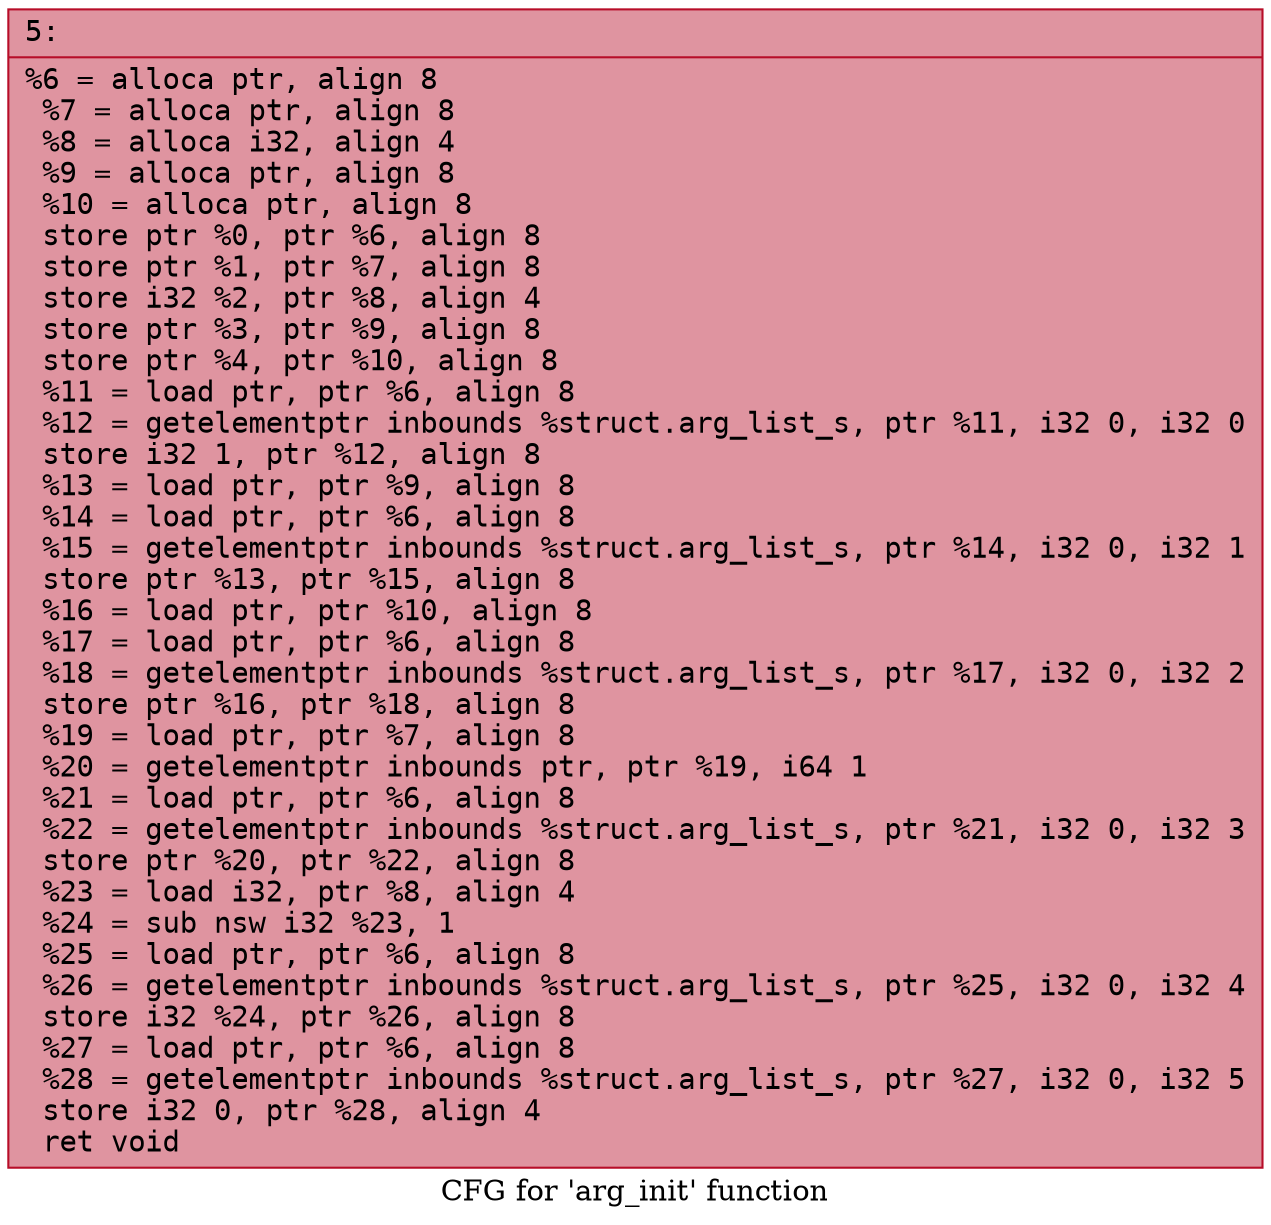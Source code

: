 digraph "CFG for 'arg_init' function" {
	label="CFG for 'arg_init' function";

	Node0x600000855d10 [shape=record,color="#b70d28ff", style=filled, fillcolor="#b70d2870" fontname="Courier",label="{5:\l|  %6 = alloca ptr, align 8\l  %7 = alloca ptr, align 8\l  %8 = alloca i32, align 4\l  %9 = alloca ptr, align 8\l  %10 = alloca ptr, align 8\l  store ptr %0, ptr %6, align 8\l  store ptr %1, ptr %7, align 8\l  store i32 %2, ptr %8, align 4\l  store ptr %3, ptr %9, align 8\l  store ptr %4, ptr %10, align 8\l  %11 = load ptr, ptr %6, align 8\l  %12 = getelementptr inbounds %struct.arg_list_s, ptr %11, i32 0, i32 0\l  store i32 1, ptr %12, align 8\l  %13 = load ptr, ptr %9, align 8\l  %14 = load ptr, ptr %6, align 8\l  %15 = getelementptr inbounds %struct.arg_list_s, ptr %14, i32 0, i32 1\l  store ptr %13, ptr %15, align 8\l  %16 = load ptr, ptr %10, align 8\l  %17 = load ptr, ptr %6, align 8\l  %18 = getelementptr inbounds %struct.arg_list_s, ptr %17, i32 0, i32 2\l  store ptr %16, ptr %18, align 8\l  %19 = load ptr, ptr %7, align 8\l  %20 = getelementptr inbounds ptr, ptr %19, i64 1\l  %21 = load ptr, ptr %6, align 8\l  %22 = getelementptr inbounds %struct.arg_list_s, ptr %21, i32 0, i32 3\l  store ptr %20, ptr %22, align 8\l  %23 = load i32, ptr %8, align 4\l  %24 = sub nsw i32 %23, 1\l  %25 = load ptr, ptr %6, align 8\l  %26 = getelementptr inbounds %struct.arg_list_s, ptr %25, i32 0, i32 4\l  store i32 %24, ptr %26, align 8\l  %27 = load ptr, ptr %6, align 8\l  %28 = getelementptr inbounds %struct.arg_list_s, ptr %27, i32 0, i32 5\l  store i32 0, ptr %28, align 4\l  ret void\l}"];
}
